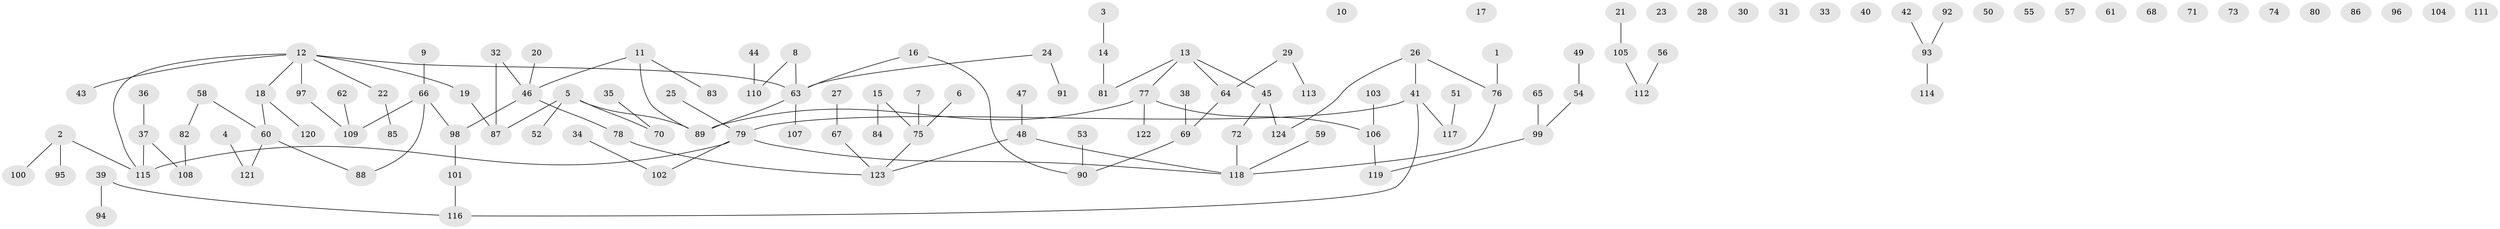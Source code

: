 // Generated by graph-tools (version 1.1) at 2025/13/03/09/25 04:13:03]
// undirected, 124 vertices, 111 edges
graph export_dot {
graph [start="1"]
  node [color=gray90,style=filled];
  1;
  2;
  3;
  4;
  5;
  6;
  7;
  8;
  9;
  10;
  11;
  12;
  13;
  14;
  15;
  16;
  17;
  18;
  19;
  20;
  21;
  22;
  23;
  24;
  25;
  26;
  27;
  28;
  29;
  30;
  31;
  32;
  33;
  34;
  35;
  36;
  37;
  38;
  39;
  40;
  41;
  42;
  43;
  44;
  45;
  46;
  47;
  48;
  49;
  50;
  51;
  52;
  53;
  54;
  55;
  56;
  57;
  58;
  59;
  60;
  61;
  62;
  63;
  64;
  65;
  66;
  67;
  68;
  69;
  70;
  71;
  72;
  73;
  74;
  75;
  76;
  77;
  78;
  79;
  80;
  81;
  82;
  83;
  84;
  85;
  86;
  87;
  88;
  89;
  90;
  91;
  92;
  93;
  94;
  95;
  96;
  97;
  98;
  99;
  100;
  101;
  102;
  103;
  104;
  105;
  106;
  107;
  108;
  109;
  110;
  111;
  112;
  113;
  114;
  115;
  116;
  117;
  118;
  119;
  120;
  121;
  122;
  123;
  124;
  1 -- 76;
  2 -- 95;
  2 -- 100;
  2 -- 115;
  3 -- 14;
  4 -- 121;
  5 -- 52;
  5 -- 70;
  5 -- 87;
  5 -- 89;
  6 -- 75;
  7 -- 75;
  8 -- 63;
  8 -- 110;
  9 -- 66;
  11 -- 46;
  11 -- 83;
  11 -- 89;
  12 -- 18;
  12 -- 19;
  12 -- 22;
  12 -- 43;
  12 -- 63;
  12 -- 97;
  12 -- 115;
  13 -- 45;
  13 -- 64;
  13 -- 77;
  13 -- 81;
  14 -- 81;
  15 -- 75;
  15 -- 84;
  16 -- 63;
  16 -- 90;
  18 -- 60;
  18 -- 120;
  19 -- 87;
  20 -- 46;
  21 -- 105;
  22 -- 85;
  24 -- 63;
  24 -- 91;
  25 -- 79;
  26 -- 41;
  26 -- 76;
  26 -- 124;
  27 -- 67;
  29 -- 64;
  29 -- 113;
  32 -- 46;
  32 -- 87;
  34 -- 102;
  35 -- 70;
  36 -- 37;
  37 -- 108;
  37 -- 115;
  38 -- 69;
  39 -- 94;
  39 -- 116;
  41 -- 79;
  41 -- 116;
  41 -- 117;
  42 -- 93;
  44 -- 110;
  45 -- 72;
  45 -- 124;
  46 -- 78;
  46 -- 98;
  47 -- 48;
  48 -- 118;
  48 -- 123;
  49 -- 54;
  51 -- 117;
  53 -- 90;
  54 -- 99;
  56 -- 112;
  58 -- 60;
  58 -- 82;
  59 -- 118;
  60 -- 88;
  60 -- 121;
  62 -- 109;
  63 -- 89;
  63 -- 107;
  64 -- 69;
  65 -- 99;
  66 -- 88;
  66 -- 98;
  66 -- 109;
  67 -- 123;
  69 -- 90;
  72 -- 118;
  75 -- 123;
  76 -- 118;
  77 -- 89;
  77 -- 106;
  77 -- 122;
  78 -- 123;
  79 -- 102;
  79 -- 115;
  79 -- 118;
  82 -- 108;
  92 -- 93;
  93 -- 114;
  97 -- 109;
  98 -- 101;
  99 -- 119;
  101 -- 116;
  103 -- 106;
  105 -- 112;
  106 -- 119;
}
